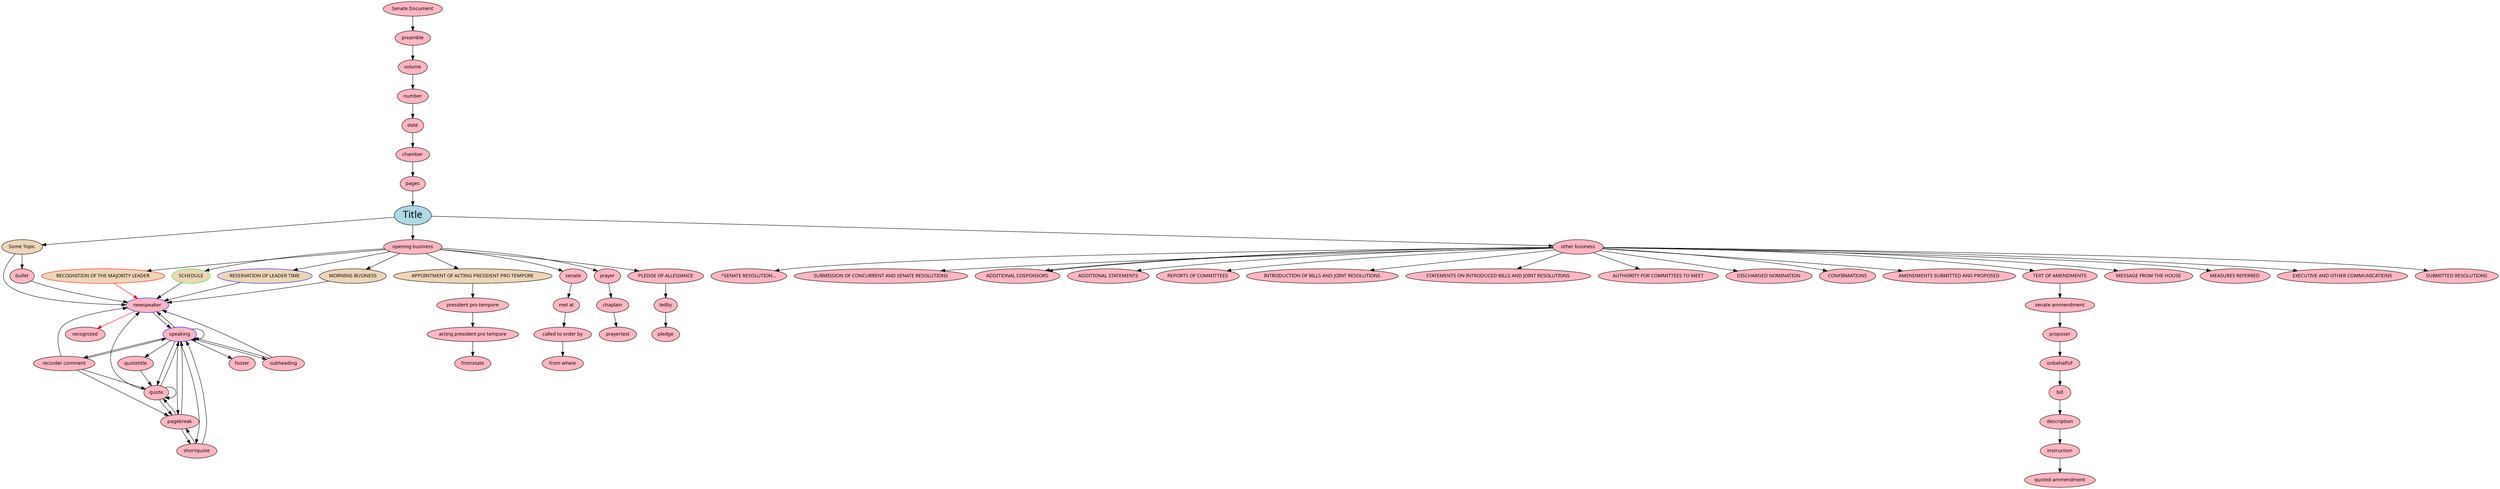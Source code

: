 digraph senate {

    size="50,40";
    node [style=filled fillcolor="lightpink" fontsize=12 fontname="Verdana"];
   
    "Title" [style=filled fillcolor=lightblue fontsize=24]; 
    "APPOINTMENT OF ACTING PRESIDENT PRO TEMPORE" [style=filled fillcolor=bisque2];
    "RECOGNITION OF THE MAJORITY LEADER" [style=filled fillcolor=bisque2 color=red];  
    "SCHEDULE" [style=filled fillcolor=bisque2 color=green]; 
    "RESERVATION OF LEADER TIME" [style=filled fillcolor=bisque2 color=blue]; 
    "MORNING BUSINESS" [style=filled fillcolor=bisque2]; 
    "Some Topic" [style=filled fillcolor=bisque2];
    "newspeaker" [color=blue];
    "speaking" [color=blue];

    "Senate Document" -> "preamble";
    "preamble" -> "volume";
    "volume" -> "number";
    "number" -> "date";
    "date" -> "chamber";
    "chamber" -> "pages";
    "pages" -> "Title";

    "Title" -> "opening business";
    "Title" -> "Some Topic";
    "Title" -> "other business";

    "opening business" -> "senate"; 
    "opening business" -> "prayer"; 
    "opening business" -> "PLEDGE OF ALLEGIANCE"; 
    "opening business" -> "APPOINTMENT OF ACTING PRESIDENT PRO TEMPORE";
    "opening business" -> "RECOGNITION OF THE MAJORITY LEADER";
    "opening business" -> "SCHEDULE";
    "opening business" -> "RESERVATION OF LEADER TIME" 
    "opening business" -> "MORNING BUSINESS";

     /****************************** 
      *  Opening Business Documents
      ******************************/

    "senate" -> "met at";
    "met at" -> "called to order by";
    "called to order by" -> "from where";

    "prayer" -> "chaplain";
    "chaplain" -> "prayertext";

    "PLEDGE OF ALLEGIANCE" -> "ledby";
    "ledby" -> "pledge";

    "APPOINTMENT OF ACTING PRESIDENT PRO TEMPORE" -> "president pro tempore" ;
    "president pro tempore" -> "acting president pro tempore";
    "acting president pro tempore" -> "fromstate";
    
    "RECOGNITION OF THE MAJORITY LEADER" -> "newspeaker" [color=red];
    "newspeaker" -> "recognized" [color=red];

    "SCHEDULE" -> "newspeaker";

    "RESERVATION OF LEADER TIME" -> "newspeaker";

    "MORNING BUSINESS" -> "newspeaker"; 


     /****************************** 
      *  Main Topic Documents 
      ******************************/

    "Some Topic" -> "bullet";
    "bullet" -> "newspeaker";
    "Some Topic"  -> "newspeaker";
    "newspeaker" -> "speaking";
    "speaking" -> "speaking";
    "speaking" -> "quote";
    "speaking" -> "quotetitle";
    "speaking" -> "pagebreak";
    "speaking" -> "subheading" 
    "speaking" -> "recorder comment";
    "speaking" -> "shortquote";
    "speaking" -> "footer";    
    "speaking" -> "newspeaker";
    "shortquote" -> "speaking";
    "shortquote" -> "pagebreak";
    "recorder comment" -> "speaking";
    "recorder comment" -> "newspeaker";
    "recorder comment" -> "pagebreak";
    "recorder comment" -> "quote";
    "subheading" -> "speaking";
    "subheading" -> "newspeaker";
    "quote"   -> "pagebreak";
    "quote" -> "newspeaker";
    "quote" -> "quote";
    "quote" -> "speaking";
    "quotetitle" -> "quote";
    "pagebreak" -> "shortquote";
    "pagebreak" -> "quote";
    "pagebreak" -> "speaking";

     /****************************** 
      *  Other Business Documents
      ******************************/

     /* not sure if these are always at the end of sometimes in the middle? */
    
    "other business" -> "MESSAGE FROM THE HOUSE";
    "other business" -> "MEASURES REFERRED";
    "other business" -> "EXECUTIVE AND OTHER COMMUNICATIONS";
    "other business" -> "SUBMITTED RESOLUTIONS";
    "other business" -> "^SENATE RESOLUTION...";
    "other business" -> "SUBMISSION OF CONCURRENT AND SENATE RESOLUTIONS";
    "other business" -> "ADDITIONAL COSPONSORS"
    "other business" -> "ADDITIONAL STATEMENTS"
    "other business" -> "REPORTS OF COMMITTEES"; 
    "other business" -> "INTRODUCTION OF BILLS AND JOINT RESOLUTIONS";
    "other business" -> "ADDITIONAL COSPONSORS"; 
    "other business" -> "STATEMENTS ON INTRODUCED BILLS AND JOINT RESOLUTIONS"; 
    "other business" -> "AUTHORITY FOR COMMITTEES TO MEET"; 
    "other business" -> "DISCHARGED NOMINATION"; 
    "other business" -> "CONFIRMATIONS"; 
    "other business" -> "AMENDMENTS SUBMITTED AND PROPOSED";
    "other business" -> "TEXT OF AMENDMENTS";

   
    "TEXT OF AMENDMENTS" -> "senate ammendment";
    "senate ammendment" -> "proposer";
    "proposer" -> "onbehalfof";
    "onbehalfof" -> "bill";
    "bill" -> "description";
    "description" -> "instruction";
    "instruction" -> "quoted ammendment";
    
}
